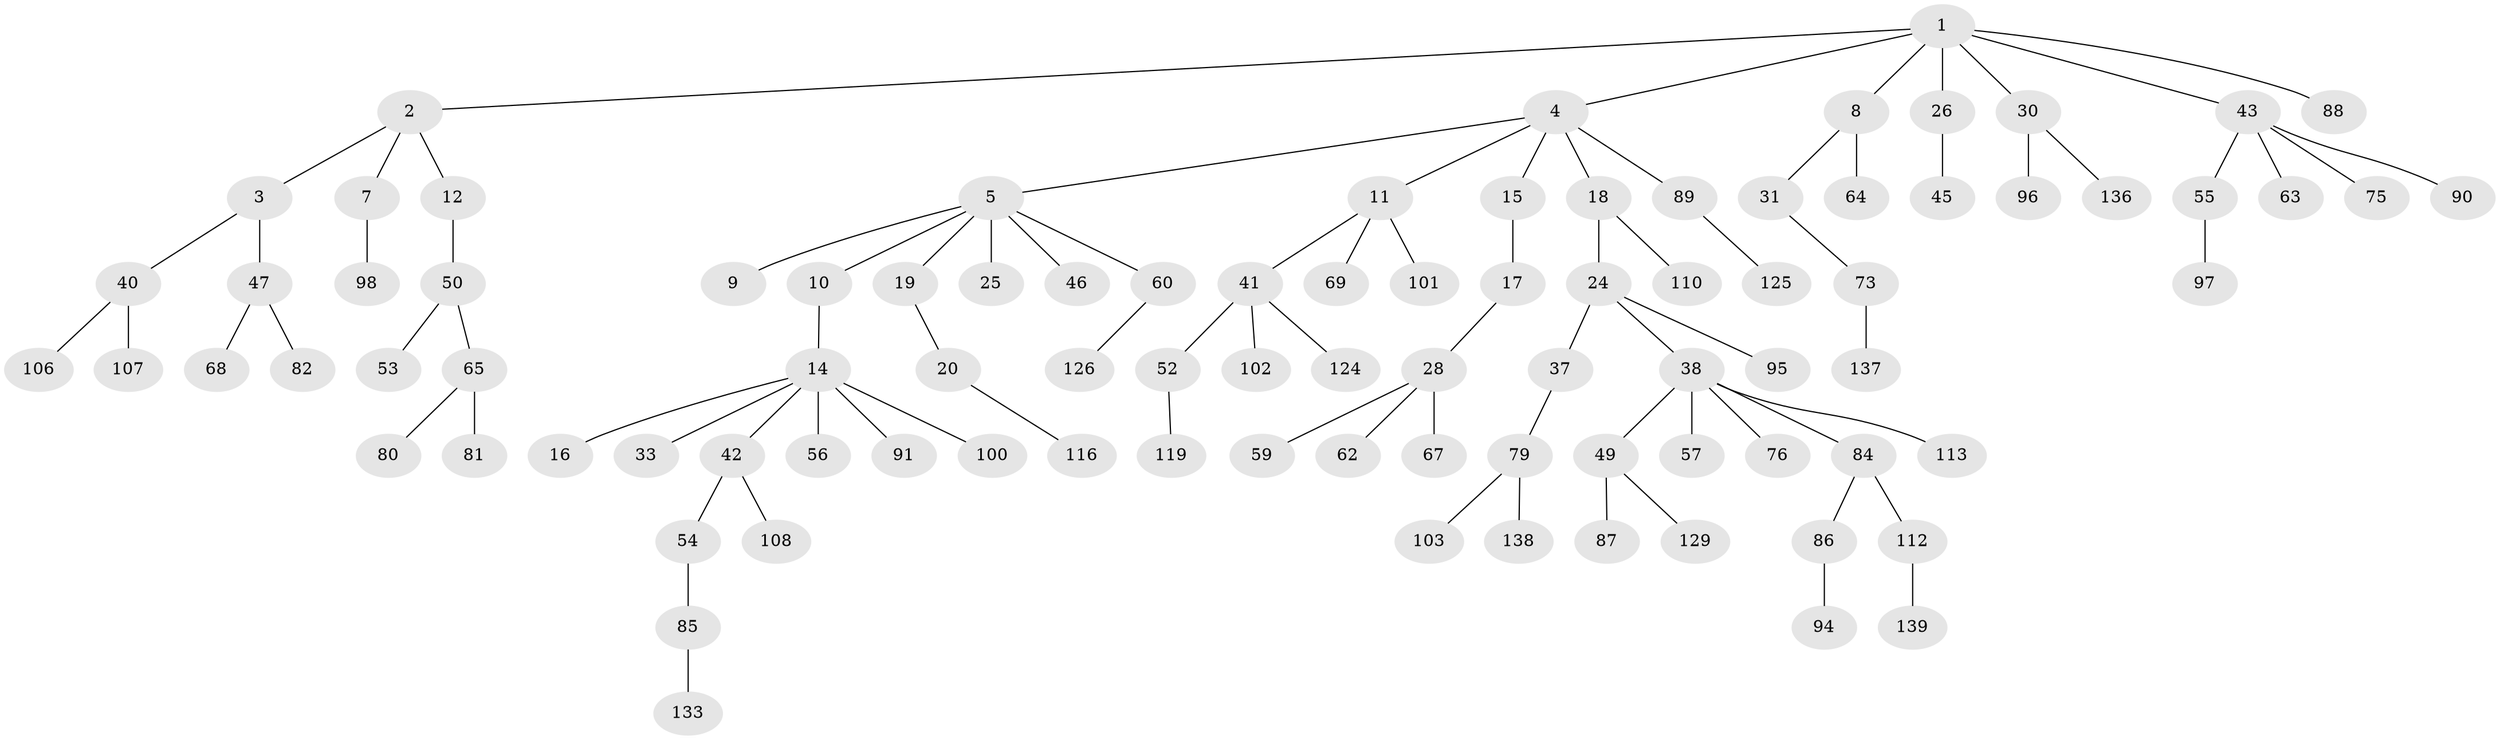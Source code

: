 // Generated by graph-tools (version 1.1) at 2025/24/03/03/25 07:24:07]
// undirected, 92 vertices, 91 edges
graph export_dot {
graph [start="1"]
  node [color=gray90,style=filled];
  1 [super="+23"];
  2 [super="+36"];
  3 [super="+6"];
  4 [super="+21"];
  5 [super="+66"];
  7 [super="+93"];
  8 [super="+34"];
  9 [super="+72"];
  10;
  11 [super="+13"];
  12 [super="+35"];
  14 [super="+29"];
  15;
  16 [super="+22"];
  17 [super="+71"];
  18 [super="+32"];
  19;
  20;
  24 [super="+27"];
  25 [super="+83"];
  26 [super="+39"];
  28 [super="+44"];
  30 [super="+135"];
  31;
  33 [super="+117"];
  37 [super="+105"];
  38 [super="+51"];
  40 [super="+58"];
  41 [super="+77"];
  42 [super="+70"];
  43 [super="+48"];
  45 [super="+111"];
  46 [super="+140"];
  47;
  49 [super="+61"];
  50;
  52 [super="+78"];
  53 [super="+130"];
  54 [super="+131"];
  55;
  56;
  57;
  59;
  60 [super="+115"];
  62;
  63;
  64;
  65 [super="+74"];
  67 [super="+134"];
  68 [super="+114"];
  69;
  73;
  75 [super="+132"];
  76;
  79 [super="+128"];
  80 [super="+109"];
  81;
  82;
  84 [super="+122"];
  85 [super="+104"];
  86;
  87 [super="+123"];
  88;
  89 [super="+92"];
  90;
  91;
  94;
  95 [super="+99"];
  96;
  97;
  98;
  100;
  101;
  102;
  103 [super="+121"];
  106;
  107 [super="+127"];
  108;
  110;
  112;
  113;
  116 [super="+118"];
  119 [super="+120"];
  124;
  125;
  126;
  129;
  133;
  136;
  137;
  138;
  139;
  1 -- 2;
  1 -- 4;
  1 -- 8;
  1 -- 26;
  1 -- 30;
  1 -- 88;
  1 -- 43;
  2 -- 3;
  2 -- 7;
  2 -- 12;
  3 -- 47;
  3 -- 40;
  4 -- 5;
  4 -- 11;
  4 -- 15;
  4 -- 18;
  4 -- 89;
  5 -- 9;
  5 -- 10;
  5 -- 19;
  5 -- 25;
  5 -- 46;
  5 -- 60;
  7 -- 98;
  8 -- 31;
  8 -- 64;
  10 -- 14;
  11 -- 69;
  11 -- 101;
  11 -- 41;
  12 -- 50;
  14 -- 16;
  14 -- 33;
  14 -- 91;
  14 -- 56;
  14 -- 42;
  14 -- 100;
  15 -- 17;
  17 -- 28;
  18 -- 24;
  18 -- 110;
  19 -- 20;
  20 -- 116;
  24 -- 95;
  24 -- 37;
  24 -- 38;
  26 -- 45;
  28 -- 62;
  28 -- 59;
  28 -- 67;
  30 -- 96;
  30 -- 136;
  31 -- 73;
  37 -- 79;
  38 -- 49;
  38 -- 57;
  38 -- 84;
  38 -- 113;
  38 -- 76;
  40 -- 106;
  40 -- 107;
  41 -- 52;
  41 -- 124;
  41 -- 102;
  42 -- 54;
  42 -- 108;
  43 -- 55;
  43 -- 63;
  43 -- 75;
  43 -- 90;
  47 -- 68;
  47 -- 82;
  49 -- 87;
  49 -- 129;
  50 -- 53;
  50 -- 65;
  52 -- 119;
  54 -- 85;
  55 -- 97;
  60 -- 126;
  65 -- 80;
  65 -- 81;
  73 -- 137;
  79 -- 103;
  79 -- 138;
  84 -- 86;
  84 -- 112;
  85 -- 133;
  86 -- 94;
  89 -- 125;
  112 -- 139;
}
